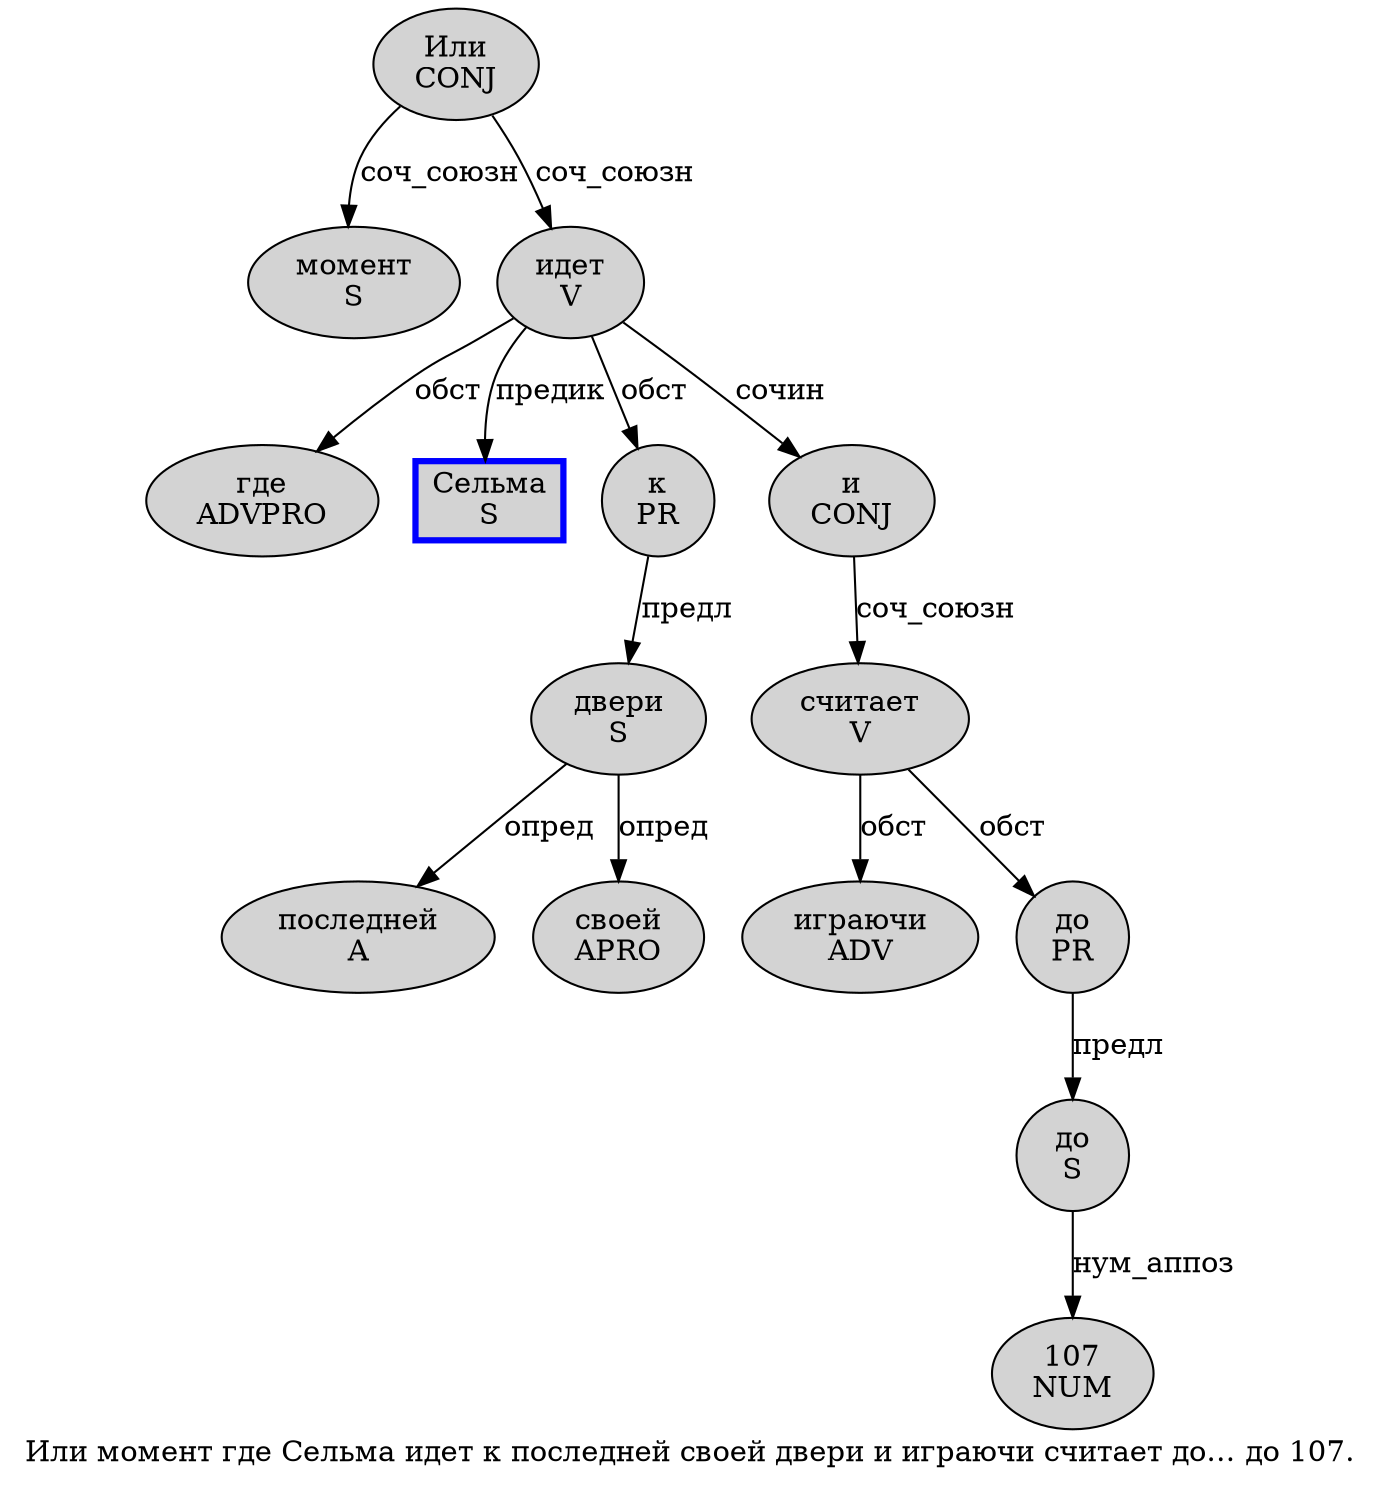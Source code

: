digraph SENTENCE_1519 {
	graph [label="Или момент где Сельма идет к последней своей двери и играючи считает до… до 107."]
	node [style=filled]
		0 [label="Или
CONJ" color="" fillcolor=lightgray penwidth=1 shape=ellipse]
		1 [label="момент
S" color="" fillcolor=lightgray penwidth=1 shape=ellipse]
		2 [label="где
ADVPRO" color="" fillcolor=lightgray penwidth=1 shape=ellipse]
		3 [label="Сельма
S" color=blue fillcolor=lightgray penwidth=3 shape=box]
		4 [label="идет
V" color="" fillcolor=lightgray penwidth=1 shape=ellipse]
		5 [label="к
PR" color="" fillcolor=lightgray penwidth=1 shape=ellipse]
		6 [label="последней
A" color="" fillcolor=lightgray penwidth=1 shape=ellipse]
		7 [label="своей
APRO" color="" fillcolor=lightgray penwidth=1 shape=ellipse]
		8 [label="двери
S" color="" fillcolor=lightgray penwidth=1 shape=ellipse]
		9 [label="и
CONJ" color="" fillcolor=lightgray penwidth=1 shape=ellipse]
		10 [label="играючи
ADV" color="" fillcolor=lightgray penwidth=1 shape=ellipse]
		11 [label="считает
V" color="" fillcolor=lightgray penwidth=1 shape=ellipse]
		12 [label="до
PR" color="" fillcolor=lightgray penwidth=1 shape=ellipse]
		14 [label="до
S" color="" fillcolor=lightgray penwidth=1 shape=ellipse]
		15 [label="107
NUM" color="" fillcolor=lightgray penwidth=1 shape=ellipse]
			4 -> 2 [label="обст"]
			4 -> 3 [label="предик"]
			4 -> 5 [label="обст"]
			4 -> 9 [label="сочин"]
			8 -> 6 [label="опред"]
			8 -> 7 [label="опред"]
			9 -> 11 [label="соч_союзн"]
			12 -> 14 [label="предл"]
			11 -> 10 [label="обст"]
			11 -> 12 [label="обст"]
			0 -> 1 [label="соч_союзн"]
			0 -> 4 [label="соч_союзн"]
			14 -> 15 [label="нум_аппоз"]
			5 -> 8 [label="предл"]
}